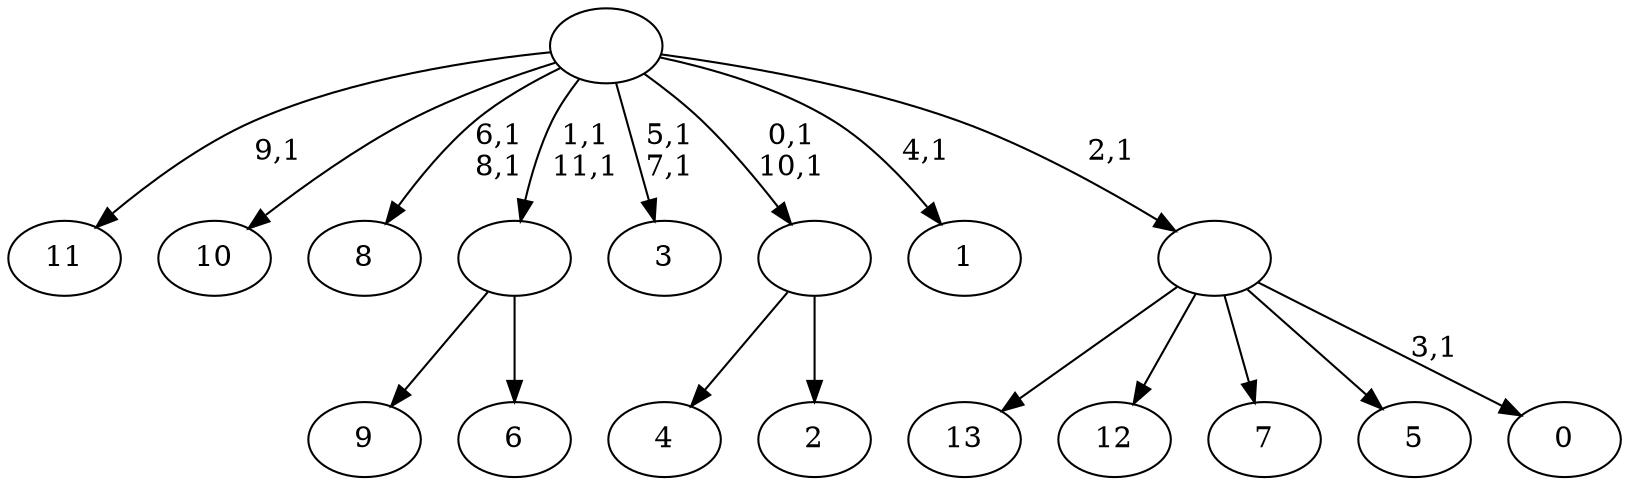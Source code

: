 digraph T {
	26 [label="13"]
	25 [label="12"]
	24 [label="11"]
	22 [label="10"]
	21 [label="9"]
	20 [label="8"]
	17 [label="7"]
	16 [label="6"]
	15 [label=""]
	13 [label="5"]
	12 [label="4"]
	11 [label="3"]
	8 [label="2"]
	7 [label=""]
	5 [label="1"]
	3 [label="0"]
	1 [label=""]
	0 [label=""]
	15 -> 21 [label=""]
	15 -> 16 [label=""]
	7 -> 12 [label=""]
	7 -> 8 [label=""]
	1 -> 3 [label="3,1"]
	1 -> 26 [label=""]
	1 -> 25 [label=""]
	1 -> 17 [label=""]
	1 -> 13 [label=""]
	0 -> 5 [label="4,1"]
	0 -> 7 [label="0,1\n10,1"]
	0 -> 11 [label="5,1\n7,1"]
	0 -> 15 [label="1,1\n11,1"]
	0 -> 20 [label="6,1\n8,1"]
	0 -> 24 [label="9,1"]
	0 -> 22 [label=""]
	0 -> 1 [label="2,1"]
}
